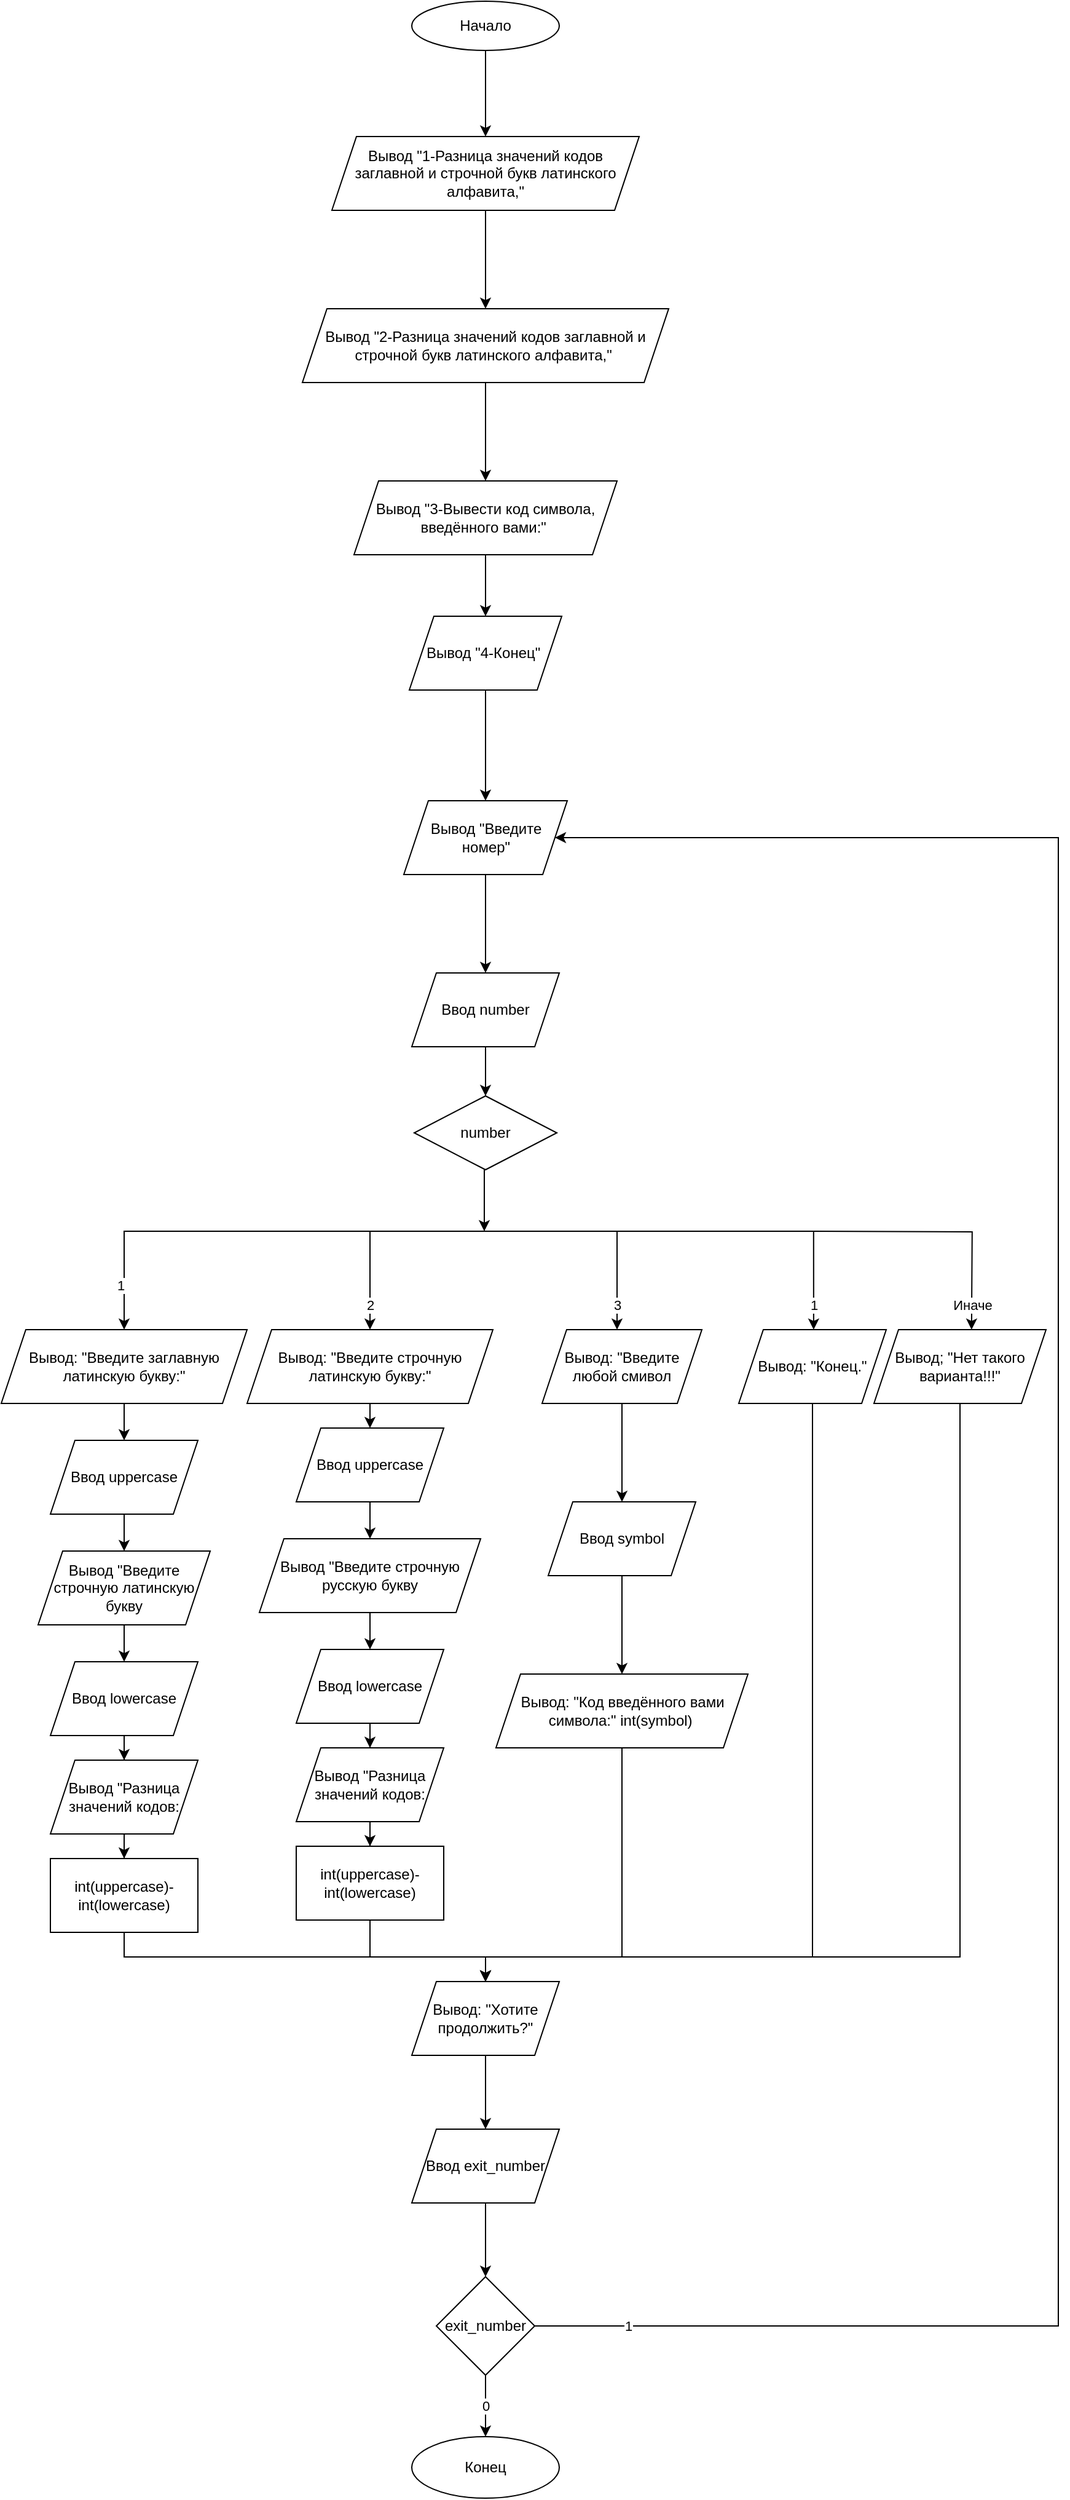 <mxfile version="15.4.0" type="device"><diagram id="C5RBs43oDa-KdzZeNtuy" name="Page-1"><mxGraphModel dx="1024" dy="2922" grid="1" gridSize="10" guides="1" tooltips="1" connect="1" arrows="1" fold="1" page="1" pageScale="1" pageWidth="827" pageHeight="1169" math="0" shadow="0"><root><mxCell id="WIyWlLk6GJQsqaUBKTNV-0"/><mxCell id="WIyWlLk6GJQsqaUBKTNV-1" parent="WIyWlLk6GJQsqaUBKTNV-0"/><mxCell id="NBobr9c_t_2SSyq6cB6e-2" value="" style="edgeStyle=orthogonalEdgeStyle;rounded=0;orthogonalLoop=1;jettySize=auto;html=1;" parent="WIyWlLk6GJQsqaUBKTNV-1" source="NBobr9c_t_2SSyq6cB6e-0" target="NBobr9c_t_2SSyq6cB6e-1" edge="1"><mxGeometry relative="1" as="geometry"/></mxCell><mxCell id="NBobr9c_t_2SSyq6cB6e-0" value="Начало" style="ellipse;whiteSpace=wrap;html=1;" parent="WIyWlLk6GJQsqaUBKTNV-1" vertex="1"><mxGeometry x="354" y="-1680" width="120" height="40" as="geometry"/></mxCell><mxCell id="NBobr9c_t_2SSyq6cB6e-4" value="" style="edgeStyle=orthogonalEdgeStyle;rounded=0;orthogonalLoop=1;jettySize=auto;html=1;" parent="WIyWlLk6GJQsqaUBKTNV-1" source="NBobr9c_t_2SSyq6cB6e-1" target="NBobr9c_t_2SSyq6cB6e-3" edge="1"><mxGeometry relative="1" as="geometry"/></mxCell><mxCell id="NBobr9c_t_2SSyq6cB6e-1" value="Вывод&amp;nbsp;&quot;1-Разница значений кодов заглавной и строчной букв латинского алфавита,&quot;" style="shape=parallelogram;perimeter=parallelogramPerimeter;whiteSpace=wrap;html=1;fixedSize=1;" parent="WIyWlLk6GJQsqaUBKTNV-1" vertex="1"><mxGeometry x="289" y="-1570" width="250" height="60" as="geometry"/></mxCell><mxCell id="NBobr9c_t_2SSyq6cB6e-6" value="" style="edgeStyle=orthogonalEdgeStyle;rounded=0;orthogonalLoop=1;jettySize=auto;html=1;" parent="WIyWlLk6GJQsqaUBKTNV-1" source="NBobr9c_t_2SSyq6cB6e-3" target="NBobr9c_t_2SSyq6cB6e-5" edge="1"><mxGeometry relative="1" as="geometry"/></mxCell><mxCell id="NBobr9c_t_2SSyq6cB6e-3" value="Вывод&amp;nbsp;&quot;2-Разница значений кодов заглавной и строчной букв латинского алфавита,&quot;&amp;nbsp;" style="shape=parallelogram;perimeter=parallelogramPerimeter;whiteSpace=wrap;html=1;fixedSize=1;" parent="WIyWlLk6GJQsqaUBKTNV-1" vertex="1"><mxGeometry x="265" y="-1430" width="298" height="60" as="geometry"/></mxCell><mxCell id="NBobr9c_t_2SSyq6cB6e-8" value="" style="edgeStyle=orthogonalEdgeStyle;rounded=0;orthogonalLoop=1;jettySize=auto;html=1;" parent="WIyWlLk6GJQsqaUBKTNV-1" source="NBobr9c_t_2SSyq6cB6e-5" target="NBobr9c_t_2SSyq6cB6e-7" edge="1"><mxGeometry relative="1" as="geometry"/></mxCell><mxCell id="NBobr9c_t_2SSyq6cB6e-5" value="Вывод&amp;nbsp;&quot;3-Вывести код символа, введённого вами:&quot;&amp;nbsp;" style="shape=parallelogram;perimeter=parallelogramPerimeter;whiteSpace=wrap;html=1;fixedSize=1;" parent="WIyWlLk6GJQsqaUBKTNV-1" vertex="1"><mxGeometry x="307" y="-1290" width="214" height="60" as="geometry"/></mxCell><mxCell id="NBobr9c_t_2SSyq6cB6e-10" value="" style="edgeStyle=orthogonalEdgeStyle;rounded=0;orthogonalLoop=1;jettySize=auto;html=1;" parent="WIyWlLk6GJQsqaUBKTNV-1" source="NBobr9c_t_2SSyq6cB6e-7" target="NBobr9c_t_2SSyq6cB6e-9" edge="1"><mxGeometry relative="1" as="geometry"/></mxCell><mxCell id="NBobr9c_t_2SSyq6cB6e-7" value="Вывод&amp;nbsp;&quot;4-Конец&quot;&amp;nbsp;" style="shape=parallelogram;perimeter=parallelogramPerimeter;whiteSpace=wrap;html=1;fixedSize=1;" parent="WIyWlLk6GJQsqaUBKTNV-1" vertex="1"><mxGeometry x="352" y="-1180" width="124" height="60" as="geometry"/></mxCell><mxCell id="NBobr9c_t_2SSyq6cB6e-12" value="" style="edgeStyle=orthogonalEdgeStyle;rounded=0;orthogonalLoop=1;jettySize=auto;html=1;" parent="WIyWlLk6GJQsqaUBKTNV-1" source="NBobr9c_t_2SSyq6cB6e-9" target="NBobr9c_t_2SSyq6cB6e-11" edge="1"><mxGeometry relative="1" as="geometry"/></mxCell><mxCell id="NBobr9c_t_2SSyq6cB6e-9" value="Вывод &quot;Введите номер&quot;" style="shape=parallelogram;perimeter=parallelogramPerimeter;whiteSpace=wrap;html=1;fixedSize=1;" parent="WIyWlLk6GJQsqaUBKTNV-1" vertex="1"><mxGeometry x="347.5" y="-1030" width="133" height="60" as="geometry"/></mxCell><mxCell id="NBobr9c_t_2SSyq6cB6e-14" value="" style="edgeStyle=orthogonalEdgeStyle;rounded=0;orthogonalLoop=1;jettySize=auto;html=1;" parent="WIyWlLk6GJQsqaUBKTNV-1" source="NBobr9c_t_2SSyq6cB6e-11" target="NBobr9c_t_2SSyq6cB6e-13" edge="1"><mxGeometry relative="1" as="geometry"/></mxCell><mxCell id="NBobr9c_t_2SSyq6cB6e-11" value="Ввод number" style="shape=parallelogram;perimeter=parallelogramPerimeter;whiteSpace=wrap;html=1;fixedSize=1;" parent="WIyWlLk6GJQsqaUBKTNV-1" vertex="1"><mxGeometry x="354" y="-890" width="120" height="60" as="geometry"/></mxCell><mxCell id="NBobr9c_t_2SSyq6cB6e-17" value="" style="edgeStyle=orthogonalEdgeStyle;rounded=0;orthogonalLoop=1;jettySize=auto;html=1;" parent="WIyWlLk6GJQsqaUBKTNV-1" source="NBobr9c_t_2SSyq6cB6e-13" edge="1"><mxGeometry relative="1" as="geometry"><mxPoint x="413" y="-680" as="targetPoint"/><Array as="points"><mxPoint x="413" y="-690"/><mxPoint x="413" y="-690"/></Array></mxGeometry></mxCell><mxCell id="NBobr9c_t_2SSyq6cB6e-13" value="number" style="rhombus;whiteSpace=wrap;html=1;" parent="WIyWlLk6GJQsqaUBKTNV-1" vertex="1"><mxGeometry x="356" y="-790" width="116" height="60" as="geometry"/></mxCell><mxCell id="NBobr9c_t_2SSyq6cB6e-19" value="1" style="endArrow=classic;startArrow=none;html=1;rounded=0;edgeStyle=orthogonalEdgeStyle;" parent="WIyWlLk6GJQsqaUBKTNV-1" edge="1"><mxGeometry x="0.944" width="50" height="50" relative="1" as="geometry"><mxPoint x="120" y="-610" as="sourcePoint"/><mxPoint x="680.941" y="-600" as="targetPoint"/><Array as="points"><mxPoint x="681" y="-680"/></Array><mxPoint as="offset"/></mxGeometry></mxCell><mxCell id="iedmTMLln5RdHXzKRicZ-0" value="1" style="edgeLabel;html=1;align=center;verticalAlign=middle;resizable=0;points=[];" parent="NBobr9c_t_2SSyq6cB6e-19" vertex="1" connectable="0"><mxGeometry x="-0.927" y="3" relative="1" as="geometry"><mxPoint as="offset"/></mxGeometry></mxCell><mxCell id="NBobr9c_t_2SSyq6cB6e-20" value="2" style="endArrow=classic;html=1;rounded=0;edgeStyle=orthogonalEdgeStyle;" parent="WIyWlLk6GJQsqaUBKTNV-1" edge="1"><mxGeometry x="0.5" width="50" height="50" relative="1" as="geometry"><mxPoint x="320" y="-680" as="sourcePoint"/><mxPoint x="320" y="-600" as="targetPoint"/><mxPoint as="offset"/></mxGeometry></mxCell><mxCell id="NBobr9c_t_2SSyq6cB6e-21" value="3" style="endArrow=classic;html=1;rounded=0;edgeStyle=orthogonalEdgeStyle;" parent="WIyWlLk6GJQsqaUBKTNV-1" edge="1"><mxGeometry x="0.5" width="50" height="50" relative="1" as="geometry"><mxPoint x="521" y="-680" as="sourcePoint"/><mxPoint x="521" y="-600" as="targetPoint"/><mxPoint as="offset"/></mxGeometry></mxCell><mxCell id="NBobr9c_t_2SSyq6cB6e-44" value="" style="edgeStyle=orthogonalEdgeStyle;rounded=0;orthogonalLoop=1;jettySize=auto;html=1;" parent="WIyWlLk6GJQsqaUBKTNV-1" source="NBobr9c_t_2SSyq6cB6e-22" target="NBobr9c_t_2SSyq6cB6e-43" edge="1"><mxGeometry relative="1" as="geometry"/></mxCell><mxCell id="NBobr9c_t_2SSyq6cB6e-22" value="Вывод: &quot;Введите заглавную латинскую букву:&quot;" style="shape=parallelogram;perimeter=parallelogramPerimeter;whiteSpace=wrap;html=1;fixedSize=1;" parent="WIyWlLk6GJQsqaUBKTNV-1" vertex="1"><mxGeometry x="20" y="-600" width="200" height="60" as="geometry"/></mxCell><mxCell id="NBobr9c_t_2SSyq6cB6e-63" style="edgeStyle=orthogonalEdgeStyle;rounded=0;orthogonalLoop=1;jettySize=auto;html=1;exitX=0.5;exitY=1;exitDx=0;exitDy=0;entryX=0.5;entryY=0;entryDx=0;entryDy=0;" parent="WIyWlLk6GJQsqaUBKTNV-1" source="NBobr9c_t_2SSyq6cB6e-23" target="NBobr9c_t_2SSyq6cB6e-55" edge="1"><mxGeometry relative="1" as="geometry"/></mxCell><mxCell id="NBobr9c_t_2SSyq6cB6e-23" value="Вывод: &quot;Введите строчную латинскую букву:&quot;" style="shape=parallelogram;perimeter=parallelogramPerimeter;whiteSpace=wrap;html=1;fixedSize=1;" parent="WIyWlLk6GJQsqaUBKTNV-1" vertex="1"><mxGeometry x="220" y="-600" width="200" height="60" as="geometry"/></mxCell><mxCell id="NBobr9c_t_2SSyq6cB6e-66" value="" style="edgeStyle=orthogonalEdgeStyle;rounded=0;orthogonalLoop=1;jettySize=auto;html=1;" parent="WIyWlLk6GJQsqaUBKTNV-1" source="NBobr9c_t_2SSyq6cB6e-25" target="NBobr9c_t_2SSyq6cB6e-65" edge="1"><mxGeometry relative="1" as="geometry"/></mxCell><mxCell id="NBobr9c_t_2SSyq6cB6e-25" value="Вывод: &quot;Введите любой смивол" style="shape=parallelogram;perimeter=parallelogramPerimeter;whiteSpace=wrap;html=1;fixedSize=1;" parent="WIyWlLk6GJQsqaUBKTNV-1" vertex="1"><mxGeometry x="460" y="-600" width="130" height="60" as="geometry"/></mxCell><mxCell id="MDk5ID6l3z8IM_7kJs7K-5" style="edgeStyle=orthogonalEdgeStyle;rounded=0;orthogonalLoop=1;jettySize=auto;html=1;exitX=0.5;exitY=1;exitDx=0;exitDy=0;entryX=0.5;entryY=0;entryDx=0;entryDy=0;" edge="1" parent="WIyWlLk6GJQsqaUBKTNV-1" source="NBobr9c_t_2SSyq6cB6e-26" target="MDk5ID6l3z8IM_7kJs7K-0"><mxGeometry relative="1" as="geometry"><Array as="points"><mxPoint x="680" y="-90"/><mxPoint x="414" y="-90"/></Array></mxGeometry></mxCell><mxCell id="NBobr9c_t_2SSyq6cB6e-26" value="Вывод: &quot;Конец.&quot;" style="shape=parallelogram;perimeter=parallelogramPerimeter;whiteSpace=wrap;html=1;fixedSize=1;" parent="WIyWlLk6GJQsqaUBKTNV-1" vertex="1"><mxGeometry x="620" y="-600" width="120" height="60" as="geometry"/></mxCell><mxCell id="NBobr9c_t_2SSyq6cB6e-27" value="Иначе" style="endArrow=classic;html=1;rounded=0;edgeStyle=orthogonalEdgeStyle;" parent="WIyWlLk6GJQsqaUBKTNV-1" edge="1"><mxGeometry x="0.809" width="50" height="50" relative="1" as="geometry"><mxPoint x="680" y="-680" as="sourcePoint"/><mxPoint x="809.412" y="-600" as="targetPoint"/><mxPoint as="offset"/></mxGeometry></mxCell><mxCell id="MDk5ID6l3z8IM_7kJs7K-6" style="edgeStyle=orthogonalEdgeStyle;rounded=0;orthogonalLoop=1;jettySize=auto;html=1;exitX=0.5;exitY=1;exitDx=0;exitDy=0;" edge="1" parent="WIyWlLk6GJQsqaUBKTNV-1" source="NBobr9c_t_2SSyq6cB6e-30" target="MDk5ID6l3z8IM_7kJs7K-0"><mxGeometry relative="1" as="geometry"><Array as="points"><mxPoint x="800" y="-90"/><mxPoint x="414" y="-90"/></Array></mxGeometry></mxCell><mxCell id="NBobr9c_t_2SSyq6cB6e-30" value="Вывод; &quot;Нет такого варианта!!!&quot;" style="shape=parallelogram;perimeter=parallelogramPerimeter;whiteSpace=wrap;html=1;fixedSize=1;" parent="WIyWlLk6GJQsqaUBKTNV-1" vertex="1"><mxGeometry x="730" y="-600" width="140" height="60" as="geometry"/></mxCell><mxCell id="NBobr9c_t_2SSyq6cB6e-33" value="" style="endArrow=none;startArrow=classic;html=1;rounded=0;edgeStyle=orthogonalEdgeStyle;" parent="WIyWlLk6GJQsqaUBKTNV-1" edge="1"><mxGeometry width="50" height="50" relative="1" as="geometry"><mxPoint x="120" y="-600.0" as="sourcePoint"/><mxPoint x="120" y="-610" as="targetPoint"/><Array as="points"/></mxGeometry></mxCell><mxCell id="NBobr9c_t_2SSyq6cB6e-41" value="Конец" style="ellipse;whiteSpace=wrap;html=1;" parent="WIyWlLk6GJQsqaUBKTNV-1" vertex="1"><mxGeometry x="354" y="300" width="120" height="50" as="geometry"/></mxCell><mxCell id="NBobr9c_t_2SSyq6cB6e-46" value="" style="edgeStyle=orthogonalEdgeStyle;rounded=0;orthogonalLoop=1;jettySize=auto;html=1;" parent="WIyWlLk6GJQsqaUBKTNV-1" source="NBobr9c_t_2SSyq6cB6e-43" target="NBobr9c_t_2SSyq6cB6e-45" edge="1"><mxGeometry relative="1" as="geometry"/></mxCell><mxCell id="NBobr9c_t_2SSyq6cB6e-43" value="Ввод uppercase" style="shape=parallelogram;perimeter=parallelogramPerimeter;whiteSpace=wrap;html=1;fixedSize=1;" parent="WIyWlLk6GJQsqaUBKTNV-1" vertex="1"><mxGeometry x="60" y="-510" width="120" height="60" as="geometry"/></mxCell><mxCell id="NBobr9c_t_2SSyq6cB6e-48" value="" style="edgeStyle=orthogonalEdgeStyle;rounded=0;orthogonalLoop=1;jettySize=auto;html=1;" parent="WIyWlLk6GJQsqaUBKTNV-1" source="NBobr9c_t_2SSyq6cB6e-45" target="NBobr9c_t_2SSyq6cB6e-47" edge="1"><mxGeometry relative="1" as="geometry"/></mxCell><mxCell id="NBobr9c_t_2SSyq6cB6e-45" value="Вывод &quot;Введите строчную латинскую букву" style="shape=parallelogram;perimeter=parallelogramPerimeter;whiteSpace=wrap;html=1;fixedSize=1;" parent="WIyWlLk6GJQsqaUBKTNV-1" vertex="1"><mxGeometry x="50" y="-420" width="140" height="60" as="geometry"/></mxCell><mxCell id="NBobr9c_t_2SSyq6cB6e-50" value="" style="edgeStyle=orthogonalEdgeStyle;rounded=0;orthogonalLoop=1;jettySize=auto;html=1;" parent="WIyWlLk6GJQsqaUBKTNV-1" source="NBobr9c_t_2SSyq6cB6e-47" target="NBobr9c_t_2SSyq6cB6e-49" edge="1"><mxGeometry relative="1" as="geometry"/></mxCell><mxCell id="NBobr9c_t_2SSyq6cB6e-47" value="Ввод lowercase" style="shape=parallelogram;perimeter=parallelogramPerimeter;whiteSpace=wrap;html=1;fixedSize=1;" parent="WIyWlLk6GJQsqaUBKTNV-1" vertex="1"><mxGeometry x="60" y="-330" width="120" height="60" as="geometry"/></mxCell><mxCell id="NBobr9c_t_2SSyq6cB6e-52" value="" style="edgeStyle=orthogonalEdgeStyle;rounded=0;orthogonalLoop=1;jettySize=auto;html=1;" parent="WIyWlLk6GJQsqaUBKTNV-1" source="NBobr9c_t_2SSyq6cB6e-49" target="NBobr9c_t_2SSyq6cB6e-51" edge="1"><mxGeometry relative="1" as="geometry"/></mxCell><mxCell id="NBobr9c_t_2SSyq6cB6e-49" value="Вывод &quot;Разница значений кодов:" style="shape=parallelogram;perimeter=parallelogramPerimeter;whiteSpace=wrap;html=1;fixedSize=1;" parent="WIyWlLk6GJQsqaUBKTNV-1" vertex="1"><mxGeometry x="60" y="-250" width="120" height="60" as="geometry"/></mxCell><mxCell id="MDk5ID6l3z8IM_7kJs7K-1" style="edgeStyle=orthogonalEdgeStyle;rounded=0;orthogonalLoop=1;jettySize=auto;html=1;exitX=0.5;exitY=1;exitDx=0;exitDy=0;entryX=0.5;entryY=0;entryDx=0;entryDy=0;" edge="1" parent="WIyWlLk6GJQsqaUBKTNV-1" source="NBobr9c_t_2SSyq6cB6e-51" target="MDk5ID6l3z8IM_7kJs7K-0"><mxGeometry relative="1" as="geometry"/></mxCell><mxCell id="NBobr9c_t_2SSyq6cB6e-51" value="int(uppercase)-int(lowercase)" style="whiteSpace=wrap;html=1;" parent="WIyWlLk6GJQsqaUBKTNV-1" vertex="1"><mxGeometry x="60" y="-170" width="120" height="60" as="geometry"/></mxCell><mxCell id="NBobr9c_t_2SSyq6cB6e-54" value="" style="edgeStyle=orthogonalEdgeStyle;rounded=0;orthogonalLoop=1;jettySize=auto;html=1;" parent="WIyWlLk6GJQsqaUBKTNV-1" source="NBobr9c_t_2SSyq6cB6e-55" target="NBobr9c_t_2SSyq6cB6e-57" edge="1"><mxGeometry relative="1" as="geometry"/></mxCell><mxCell id="NBobr9c_t_2SSyq6cB6e-55" value="Ввод uppercase" style="shape=parallelogram;perimeter=parallelogramPerimeter;whiteSpace=wrap;html=1;fixedSize=1;" parent="WIyWlLk6GJQsqaUBKTNV-1" vertex="1"><mxGeometry x="260" y="-520" width="120" height="60" as="geometry"/></mxCell><mxCell id="NBobr9c_t_2SSyq6cB6e-56" value="" style="edgeStyle=orthogonalEdgeStyle;rounded=0;orthogonalLoop=1;jettySize=auto;html=1;" parent="WIyWlLk6GJQsqaUBKTNV-1" source="NBobr9c_t_2SSyq6cB6e-57" target="NBobr9c_t_2SSyq6cB6e-59" edge="1"><mxGeometry relative="1" as="geometry"/></mxCell><mxCell id="NBobr9c_t_2SSyq6cB6e-57" value="Вывод &quot;Введите строчную русскую букву" style="shape=parallelogram;perimeter=parallelogramPerimeter;whiteSpace=wrap;html=1;fixedSize=1;" parent="WIyWlLk6GJQsqaUBKTNV-1" vertex="1"><mxGeometry x="230" y="-430" width="180" height="60" as="geometry"/></mxCell><mxCell id="NBobr9c_t_2SSyq6cB6e-58" value="" style="edgeStyle=orthogonalEdgeStyle;rounded=0;orthogonalLoop=1;jettySize=auto;html=1;" parent="WIyWlLk6GJQsqaUBKTNV-1" source="NBobr9c_t_2SSyq6cB6e-59" target="NBobr9c_t_2SSyq6cB6e-61" edge="1"><mxGeometry relative="1" as="geometry"/></mxCell><mxCell id="NBobr9c_t_2SSyq6cB6e-59" value="Ввод lowercase" style="shape=parallelogram;perimeter=parallelogramPerimeter;whiteSpace=wrap;html=1;fixedSize=1;" parent="WIyWlLk6GJQsqaUBKTNV-1" vertex="1"><mxGeometry x="260" y="-340" width="120" height="60" as="geometry"/></mxCell><mxCell id="NBobr9c_t_2SSyq6cB6e-60" value="" style="edgeStyle=orthogonalEdgeStyle;rounded=0;orthogonalLoop=1;jettySize=auto;html=1;" parent="WIyWlLk6GJQsqaUBKTNV-1" source="NBobr9c_t_2SSyq6cB6e-61" target="NBobr9c_t_2SSyq6cB6e-62" edge="1"><mxGeometry relative="1" as="geometry"/></mxCell><mxCell id="NBobr9c_t_2SSyq6cB6e-61" value="Вывод &quot;Разница значений кодов:" style="shape=parallelogram;perimeter=parallelogramPerimeter;whiteSpace=wrap;html=1;fixedSize=1;" parent="WIyWlLk6GJQsqaUBKTNV-1" vertex="1"><mxGeometry x="260" y="-260" width="120" height="60" as="geometry"/></mxCell><mxCell id="MDk5ID6l3z8IM_7kJs7K-2" style="edgeStyle=orthogonalEdgeStyle;rounded=0;orthogonalLoop=1;jettySize=auto;html=1;exitX=0.5;exitY=1;exitDx=0;exitDy=0;entryX=0.5;entryY=0;entryDx=0;entryDy=0;" edge="1" parent="WIyWlLk6GJQsqaUBKTNV-1" source="NBobr9c_t_2SSyq6cB6e-62" target="MDk5ID6l3z8IM_7kJs7K-0"><mxGeometry relative="1" as="geometry"><Array as="points"><mxPoint x="320" y="-90"/><mxPoint x="414" y="-90"/></Array></mxGeometry></mxCell><mxCell id="NBobr9c_t_2SSyq6cB6e-62" value="int(uppercase)-int(lowercase)" style="whiteSpace=wrap;html=1;" parent="WIyWlLk6GJQsqaUBKTNV-1" vertex="1"><mxGeometry x="260" y="-180" width="120" height="60" as="geometry"/></mxCell><mxCell id="NBobr9c_t_2SSyq6cB6e-68" value="" style="edgeStyle=orthogonalEdgeStyle;rounded=0;orthogonalLoop=1;jettySize=auto;html=1;" parent="WIyWlLk6GJQsqaUBKTNV-1" source="NBobr9c_t_2SSyq6cB6e-65" target="NBobr9c_t_2SSyq6cB6e-67" edge="1"><mxGeometry relative="1" as="geometry"/></mxCell><mxCell id="NBobr9c_t_2SSyq6cB6e-65" value="Ввод symbol" style="shape=parallelogram;perimeter=parallelogramPerimeter;whiteSpace=wrap;html=1;fixedSize=1;" parent="WIyWlLk6GJQsqaUBKTNV-1" vertex="1"><mxGeometry x="465" y="-460" width="120" height="60" as="geometry"/></mxCell><mxCell id="MDk5ID6l3z8IM_7kJs7K-4" style="edgeStyle=orthogonalEdgeStyle;rounded=0;orthogonalLoop=1;jettySize=auto;html=1;exitX=0.5;exitY=1;exitDx=0;exitDy=0;entryX=0.5;entryY=0;entryDx=0;entryDy=0;" edge="1" parent="WIyWlLk6GJQsqaUBKTNV-1" source="NBobr9c_t_2SSyq6cB6e-67" target="MDk5ID6l3z8IM_7kJs7K-0"><mxGeometry relative="1" as="geometry"><Array as="points"><mxPoint x="525" y="-90"/><mxPoint x="414" y="-90"/></Array></mxGeometry></mxCell><mxCell id="NBobr9c_t_2SSyq6cB6e-67" value="Вывод: &quot;Код введённого вами символа:&quot; int(symbol)&amp;nbsp;" style="shape=parallelogram;perimeter=parallelogramPerimeter;whiteSpace=wrap;html=1;fixedSize=1;" parent="WIyWlLk6GJQsqaUBKTNV-1" vertex="1"><mxGeometry x="422.5" y="-320" width="205" height="60" as="geometry"/></mxCell><mxCell id="MDk5ID6l3z8IM_7kJs7K-10" value="" style="edgeStyle=orthogonalEdgeStyle;rounded=0;orthogonalLoop=1;jettySize=auto;html=1;" edge="1" parent="WIyWlLk6GJQsqaUBKTNV-1" source="MDk5ID6l3z8IM_7kJs7K-0" target="MDk5ID6l3z8IM_7kJs7K-9"><mxGeometry relative="1" as="geometry"/></mxCell><mxCell id="MDk5ID6l3z8IM_7kJs7K-0" value="Вывод: &quot;Хотите продолжить?&quot;" style="shape=parallelogram;perimeter=parallelogramPerimeter;whiteSpace=wrap;html=1;fixedSize=1;" vertex="1" parent="WIyWlLk6GJQsqaUBKTNV-1"><mxGeometry x="354" y="-70" width="120" height="60" as="geometry"/></mxCell><mxCell id="MDk5ID6l3z8IM_7kJs7K-13" value="1" style="edgeStyle=orthogonalEdgeStyle;rounded=0;orthogonalLoop=1;jettySize=auto;html=1;exitX=1;exitY=0.5;exitDx=0;exitDy=0;entryX=1;entryY=0.5;entryDx=0;entryDy=0;" edge="1" parent="WIyWlLk6GJQsqaUBKTNV-1" source="MDk5ID6l3z8IM_7kJs7K-7" target="NBobr9c_t_2SSyq6cB6e-9"><mxGeometry x="-0.926" relative="1" as="geometry"><Array as="points"><mxPoint x="880" y="210"/><mxPoint x="880" y="-1000"/></Array><mxPoint as="offset"/></mxGeometry></mxCell><mxCell id="MDk5ID6l3z8IM_7kJs7K-14" value="0" style="edgeStyle=orthogonalEdgeStyle;rounded=0;orthogonalLoop=1;jettySize=auto;html=1;exitX=0.5;exitY=1;exitDx=0;exitDy=0;" edge="1" parent="WIyWlLk6GJQsqaUBKTNV-1" source="MDk5ID6l3z8IM_7kJs7K-7" target="NBobr9c_t_2SSyq6cB6e-41"><mxGeometry relative="1" as="geometry"/></mxCell><mxCell id="MDk5ID6l3z8IM_7kJs7K-7" value="exit_number" style="rhombus;whiteSpace=wrap;html=1;" vertex="1" parent="WIyWlLk6GJQsqaUBKTNV-1"><mxGeometry x="374" y="170" width="80" height="80" as="geometry"/></mxCell><mxCell id="MDk5ID6l3z8IM_7kJs7K-11" style="edgeStyle=orthogonalEdgeStyle;rounded=0;orthogonalLoop=1;jettySize=auto;html=1;exitX=0.5;exitY=1;exitDx=0;exitDy=0;" edge="1" parent="WIyWlLk6GJQsqaUBKTNV-1" source="MDk5ID6l3z8IM_7kJs7K-9" target="MDk5ID6l3z8IM_7kJs7K-7"><mxGeometry relative="1" as="geometry"/></mxCell><mxCell id="MDk5ID6l3z8IM_7kJs7K-9" value="Ввод exit_number" style="shape=parallelogram;perimeter=parallelogramPerimeter;whiteSpace=wrap;html=1;fixedSize=1;" vertex="1" parent="WIyWlLk6GJQsqaUBKTNV-1"><mxGeometry x="354" y="50" width="120" height="60" as="geometry"/></mxCell></root></mxGraphModel></diagram></mxfile>